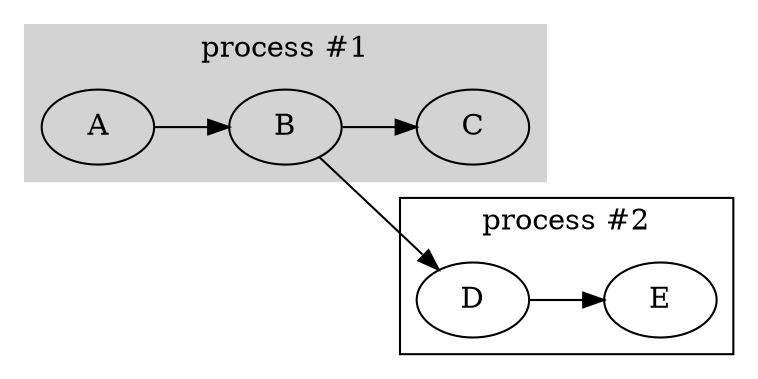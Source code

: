  digraph ClassDiagram {
    graph[rankdir = "LR"];
    
    subgraph cluster1 {
    	style=filled;
		color=lightgrey;
    	A -> B -> C;
    	label = "process #1";
    }
    
    subgraph cluster2 {
    	D -> E;
    	label = "process #2";
    }
   
    B -> D;
}